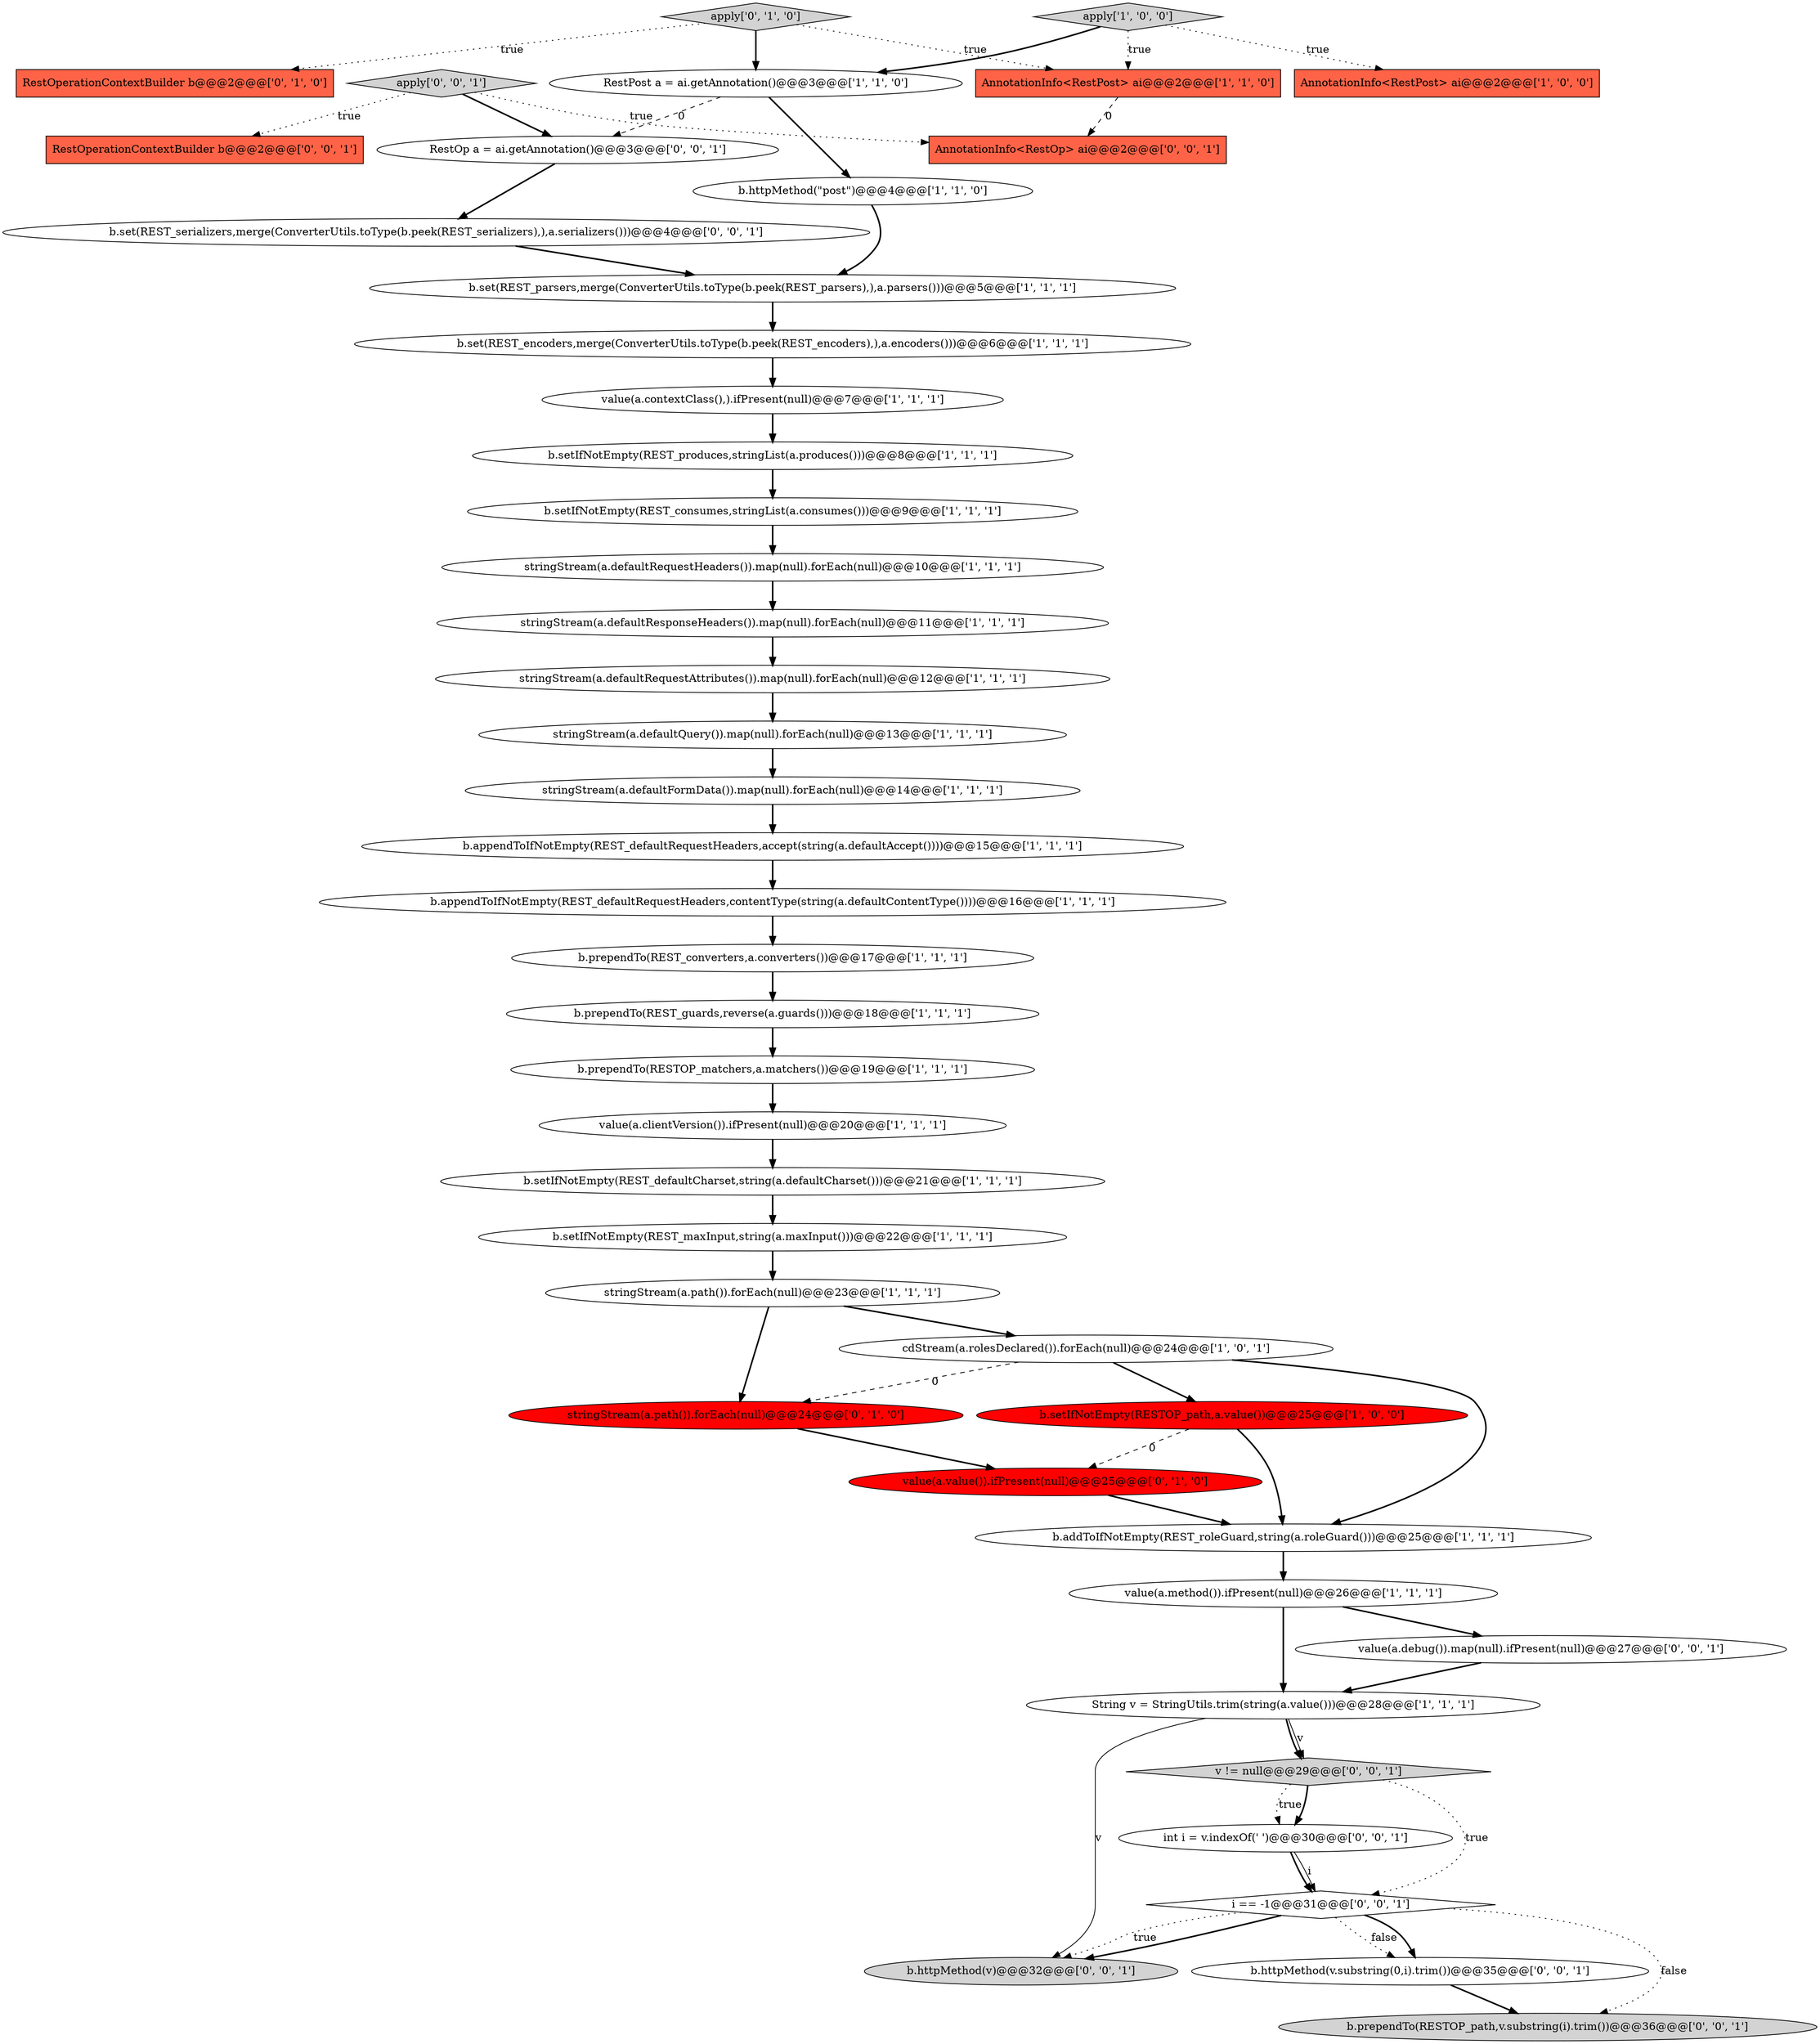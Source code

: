 digraph {
42 [style = filled, label = "b.httpMethod(v.substring(0,i).trim())@@@35@@@['0', '0', '1']", fillcolor = white, shape = ellipse image = "AAA0AAABBB3BBB"];
21 [style = filled, label = "AnnotationInfo<RestPost> ai@@@2@@@['1', '1', '0']", fillcolor = tomato, shape = box image = "AAA0AAABBB1BBB"];
11 [style = filled, label = "b.prependTo(REST_converters,a.converters())@@@17@@@['1', '1', '1']", fillcolor = white, shape = ellipse image = "AAA0AAABBB1BBB"];
34 [style = filled, label = "b.httpMethod(v)@@@32@@@['0', '0', '1']", fillcolor = lightgray, shape = ellipse image = "AAA0AAABBB3BBB"];
18 [style = filled, label = "stringStream(a.defaultRequestAttributes()).map(null).forEach(null)@@@12@@@['1', '1', '1']", fillcolor = white, shape = ellipse image = "AAA0AAABBB1BBB"];
33 [style = filled, label = "b.prependTo(RESTOP_path,v.substring(i).trim())@@@36@@@['0', '0', '1']", fillcolor = lightgray, shape = ellipse image = "AAA0AAABBB3BBB"];
23 [style = filled, label = "b.set(REST_encoders,merge(ConverterUtils.toType(b.peek(REST_encoders),),a.encoders()))@@@6@@@['1', '1', '1']", fillcolor = white, shape = ellipse image = "AAA0AAABBB1BBB"];
16 [style = filled, label = "b.addToIfNotEmpty(REST_roleGuard,string(a.roleGuard()))@@@25@@@['1', '1', '1']", fillcolor = white, shape = ellipse image = "AAA0AAABBB1BBB"];
6 [style = filled, label = "b.prependTo(REST_guards,reverse(a.guards()))@@@18@@@['1', '1', '1']", fillcolor = white, shape = ellipse image = "AAA0AAABBB1BBB"];
31 [style = filled, label = "value(a.value()).ifPresent(null)@@@25@@@['0', '1', '0']", fillcolor = red, shape = ellipse image = "AAA1AAABBB2BBB"];
8 [style = filled, label = "b.setIfNotEmpty(RESTOP_path,a.value())@@@25@@@['1', '0', '0']", fillcolor = red, shape = ellipse image = "AAA1AAABBB1BBB"];
3 [style = filled, label = "value(a.method()).ifPresent(null)@@@26@@@['1', '1', '1']", fillcolor = white, shape = ellipse image = "AAA0AAABBB1BBB"];
26 [style = filled, label = "stringStream(a.defaultRequestHeaders()).map(null).forEach(null)@@@10@@@['1', '1', '1']", fillcolor = white, shape = ellipse image = "AAA0AAABBB1BBB"];
19 [style = filled, label = "b.appendToIfNotEmpty(REST_defaultRequestHeaders,contentType(string(a.defaultContentType())))@@@16@@@['1', '1', '1']", fillcolor = white, shape = ellipse image = "AAA0AAABBB1BBB"];
14 [style = filled, label = "AnnotationInfo<RestPost> ai@@@2@@@['1', '0', '0']", fillcolor = tomato, shape = box image = "AAA0AAABBB1BBB"];
40 [style = filled, label = "RestOperationContextBuilder b@@@2@@@['0', '0', '1']", fillcolor = tomato, shape = box image = "AAA0AAABBB3BBB"];
37 [style = filled, label = "apply['0', '0', '1']", fillcolor = lightgray, shape = diamond image = "AAA0AAABBB3BBB"];
9 [style = filled, label = "b.set(REST_parsers,merge(ConverterUtils.toType(b.peek(REST_parsers),),a.parsers()))@@@5@@@['1', '1', '1']", fillcolor = white, shape = ellipse image = "AAA0AAABBB1BBB"];
17 [style = filled, label = "stringStream(a.defaultResponseHeaders()).map(null).forEach(null)@@@11@@@['1', '1', '1']", fillcolor = white, shape = ellipse image = "AAA0AAABBB1BBB"];
12 [style = filled, label = "RestPost a = ai.getAnnotation()@@@3@@@['1', '1', '0']", fillcolor = white, shape = ellipse image = "AAA0AAABBB1BBB"];
35 [style = filled, label = "int i = v.indexOf(' ')@@@30@@@['0', '0', '1']", fillcolor = white, shape = ellipse image = "AAA0AAABBB3BBB"];
36 [style = filled, label = "RestOp a = ai.getAnnotation()@@@3@@@['0', '0', '1']", fillcolor = white, shape = ellipse image = "AAA0AAABBB3BBB"];
10 [style = filled, label = "b.httpMethod(\"post\")@@@4@@@['1', '1', '0']", fillcolor = white, shape = ellipse image = "AAA0AAABBB1BBB"];
1 [style = filled, label = "b.setIfNotEmpty(REST_maxInput,string(a.maxInput()))@@@22@@@['1', '1', '1']", fillcolor = white, shape = ellipse image = "AAA0AAABBB1BBB"];
20 [style = filled, label = "cdStream(a.rolesDeclared()).forEach(null)@@@24@@@['1', '0', '1']", fillcolor = white, shape = ellipse image = "AAA0AAABBB1BBB"];
25 [style = filled, label = "b.setIfNotEmpty(REST_defaultCharset,string(a.defaultCharset()))@@@21@@@['1', '1', '1']", fillcolor = white, shape = ellipse image = "AAA0AAABBB1BBB"];
39 [style = filled, label = "i == -1@@@31@@@['0', '0', '1']", fillcolor = white, shape = diamond image = "AAA0AAABBB3BBB"];
28 [style = filled, label = "b.setIfNotEmpty(REST_produces,stringList(a.produces()))@@@8@@@['1', '1', '1']", fillcolor = white, shape = ellipse image = "AAA0AAABBB1BBB"];
0 [style = filled, label = "b.prependTo(RESTOP_matchers,a.matchers())@@@19@@@['1', '1', '1']", fillcolor = white, shape = ellipse image = "AAA0AAABBB1BBB"];
4 [style = filled, label = "stringStream(a.path()).forEach(null)@@@23@@@['1', '1', '1']", fillcolor = white, shape = ellipse image = "AAA0AAABBB1BBB"];
13 [style = filled, label = "b.appendToIfNotEmpty(REST_defaultRequestHeaders,accept(string(a.defaultAccept())))@@@15@@@['1', '1', '1']", fillcolor = white, shape = ellipse image = "AAA0AAABBB1BBB"];
32 [style = filled, label = "apply['0', '1', '0']", fillcolor = lightgray, shape = diamond image = "AAA0AAABBB2BBB"];
24 [style = filled, label = "value(a.clientVersion()).ifPresent(null)@@@20@@@['1', '1', '1']", fillcolor = white, shape = ellipse image = "AAA0AAABBB1BBB"];
27 [style = filled, label = "b.setIfNotEmpty(REST_consumes,stringList(a.consumes()))@@@9@@@['1', '1', '1']", fillcolor = white, shape = ellipse image = "AAA0AAABBB1BBB"];
38 [style = filled, label = "value(a.debug()).map(null).ifPresent(null)@@@27@@@['0', '0', '1']", fillcolor = white, shape = ellipse image = "AAA0AAABBB3BBB"];
43 [style = filled, label = "b.set(REST_serializers,merge(ConverterUtils.toType(b.peek(REST_serializers),),a.serializers()))@@@4@@@['0', '0', '1']", fillcolor = white, shape = ellipse image = "AAA0AAABBB3BBB"];
22 [style = filled, label = "stringStream(a.defaultFormData()).map(null).forEach(null)@@@14@@@['1', '1', '1']", fillcolor = white, shape = ellipse image = "AAA0AAABBB1BBB"];
29 [style = filled, label = "RestOperationContextBuilder b@@@2@@@['0', '1', '0']", fillcolor = tomato, shape = box image = "AAA0AAABBB2BBB"];
30 [style = filled, label = "stringStream(a.path()).forEach(null)@@@24@@@['0', '1', '0']", fillcolor = red, shape = ellipse image = "AAA1AAABBB2BBB"];
15 [style = filled, label = "String v = StringUtils.trim(string(a.value()))@@@28@@@['1', '1', '1']", fillcolor = white, shape = ellipse image = "AAA0AAABBB1BBB"];
5 [style = filled, label = "apply['1', '0', '0']", fillcolor = lightgray, shape = diamond image = "AAA0AAABBB1BBB"];
2 [style = filled, label = "value(a.contextClass(),).ifPresent(null)@@@7@@@['1', '1', '1']", fillcolor = white, shape = ellipse image = "AAA0AAABBB1BBB"];
44 [style = filled, label = "AnnotationInfo<RestOp> ai@@@2@@@['0', '0', '1']", fillcolor = tomato, shape = box image = "AAA0AAABBB3BBB"];
7 [style = filled, label = "stringStream(a.defaultQuery()).map(null).forEach(null)@@@13@@@['1', '1', '1']", fillcolor = white, shape = ellipse image = "AAA0AAABBB1BBB"];
41 [style = filled, label = "v != null@@@29@@@['0', '0', '1']", fillcolor = lightgray, shape = diamond image = "AAA0AAABBB3BBB"];
36->43 [style = bold, label=""];
16->3 [style = bold, label=""];
8->16 [style = bold, label=""];
5->14 [style = dotted, label="true"];
1->4 [style = bold, label=""];
25->1 [style = bold, label=""];
32->21 [style = dotted, label="true"];
39->42 [style = dotted, label="false"];
37->36 [style = bold, label=""];
26->17 [style = bold, label=""];
21->44 [style = dashed, label="0"];
31->16 [style = bold, label=""];
41->35 [style = dotted, label="true"];
32->12 [style = bold, label=""];
15->41 [style = solid, label="v"];
39->34 [style = bold, label=""];
11->6 [style = bold, label=""];
35->39 [style = bold, label=""];
42->33 [style = bold, label=""];
19->11 [style = bold, label=""];
6->0 [style = bold, label=""];
3->15 [style = bold, label=""];
41->39 [style = dotted, label="true"];
39->33 [style = dotted, label="false"];
3->38 [style = bold, label=""];
38->15 [style = bold, label=""];
43->9 [style = bold, label=""];
15->34 [style = solid, label="v"];
9->23 [style = bold, label=""];
7->22 [style = bold, label=""];
13->19 [style = bold, label=""];
12->10 [style = bold, label=""];
20->8 [style = bold, label=""];
20->16 [style = bold, label=""];
4->30 [style = bold, label=""];
5->12 [style = bold, label=""];
12->36 [style = dashed, label="0"];
30->31 [style = bold, label=""];
24->25 [style = bold, label=""];
0->24 [style = bold, label=""];
17->18 [style = bold, label=""];
20->30 [style = dashed, label="0"];
4->20 [style = bold, label=""];
15->41 [style = bold, label=""];
5->21 [style = dotted, label="true"];
35->39 [style = solid, label="i"];
10->9 [style = bold, label=""];
23->2 [style = bold, label=""];
28->27 [style = bold, label=""];
32->29 [style = dotted, label="true"];
8->31 [style = dashed, label="0"];
37->40 [style = dotted, label="true"];
18->7 [style = bold, label=""];
39->42 [style = bold, label=""];
2->28 [style = bold, label=""];
37->44 [style = dotted, label="true"];
22->13 [style = bold, label=""];
39->34 [style = dotted, label="true"];
27->26 [style = bold, label=""];
41->35 [style = bold, label=""];
}
